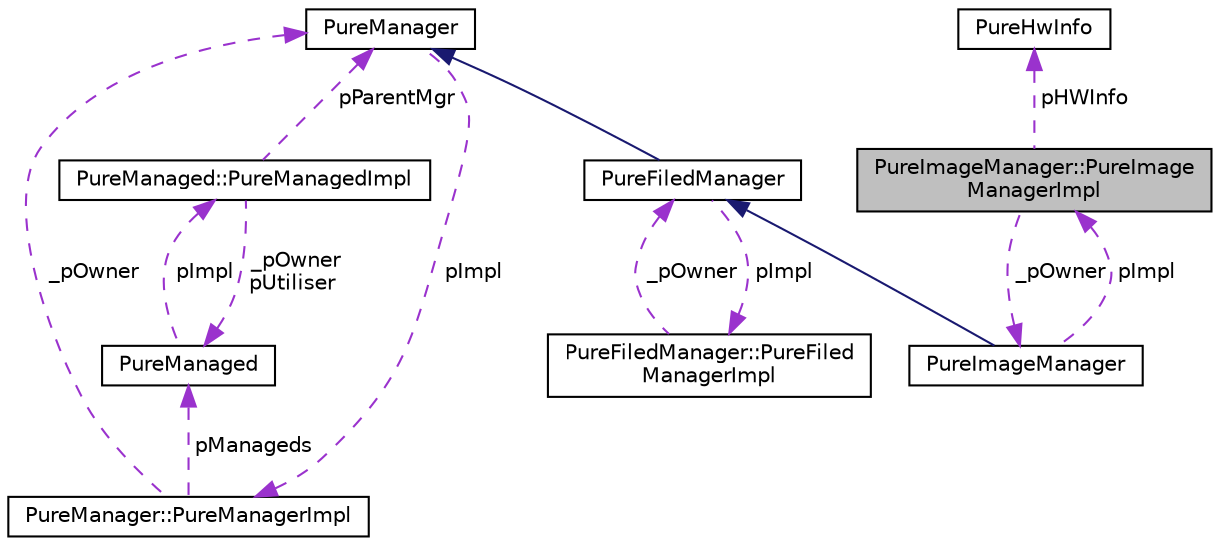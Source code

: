 digraph "PureImageManager::PureImageManagerImpl"
{
 // LATEX_PDF_SIZE
  edge [fontname="Helvetica",fontsize="10",labelfontname="Helvetica",labelfontsize="10"];
  node [fontname="Helvetica",fontsize="10",shape=record];
  Node1 [label="PureImageManager::PureImage\lManagerImpl",height=0.2,width=0.4,color="black", fillcolor="grey75", style="filled", fontcolor="black",tooltip=" "];
  Node2 -> Node1 [dir="back",color="darkorchid3",fontsize="10",style="dashed",label=" pHWInfo" ,fontname="Helvetica"];
  Node2 [label="PureHwInfo",height=0.2,width=0.4,color="black", fillcolor="white", style="filled",URL="$class_pure_hw_info.html",tooltip="Pure hardware information class."];
  Node3 -> Node1 [dir="back",color="darkorchid3",fontsize="10",style="dashed",label=" _pOwner" ,fontname="Helvetica"];
  Node3 [label="PureImageManager",height=0.2,width=0.4,color="black", fillcolor="white", style="filled",URL="$class_pure_image_manager.html",tooltip="Image manager class."];
  Node4 -> Node3 [dir="back",color="midnightblue",fontsize="10",style="solid",fontname="Helvetica"];
  Node4 [label="PureFiledManager",height=0.2,width=0.4,color="black", fillcolor="white", style="filled",URL="$class_pure_filed_manager.html",tooltip="Manager loading from / saving to a file."];
  Node5 -> Node4 [dir="back",color="midnightblue",fontsize="10",style="solid",fontname="Helvetica"];
  Node5 [label="PureManager",height=0.2,width=0.4,color="black", fillcolor="white", style="filled",URL="$class_pure_manager.html",tooltip="Ancestor class for manager classes."];
  Node6 -> Node5 [dir="back",color="darkorchid3",fontsize="10",style="dashed",label=" pImpl" ,fontname="Helvetica"];
  Node6 [label="PureManager::PureManagerImpl",height=0.2,width=0.4,color="black", fillcolor="white", style="filled",URL="$class_pure_manager_1_1_pure_manager_impl.html",tooltip=" "];
  Node5 -> Node6 [dir="back",color="darkorchid3",fontsize="10",style="dashed",label=" _pOwner" ,fontname="Helvetica"];
  Node7 -> Node6 [dir="back",color="darkorchid3",fontsize="10",style="dashed",label=" pManageds" ,fontname="Helvetica"];
  Node7 [label="PureManaged",height=0.2,width=0.4,color="black", fillcolor="white", style="filled",URL="$class_pure_managed.html",tooltip="Ancestor class for managed classes."];
  Node8 -> Node7 [dir="back",color="darkorchid3",fontsize="10",style="dashed",label=" pImpl" ,fontname="Helvetica"];
  Node8 [label="PureManaged::PureManagedImpl",height=0.2,width=0.4,color="black", fillcolor="white", style="filled",URL="$class_pure_managed_1_1_pure_managed_impl.html",tooltip=" "];
  Node7 -> Node8 [dir="back",color="darkorchid3",fontsize="10",style="dashed",label=" _pOwner\npUtiliser" ,fontname="Helvetica"];
  Node5 -> Node8 [dir="back",color="darkorchid3",fontsize="10",style="dashed",label=" pParentMgr" ,fontname="Helvetica"];
  Node9 -> Node4 [dir="back",color="darkorchid3",fontsize="10",style="dashed",label=" pImpl" ,fontname="Helvetica"];
  Node9 [label="PureFiledManager::PureFiled\lManagerImpl",height=0.2,width=0.4,color="black", fillcolor="white", style="filled",URL="$class_pure_filed_manager_1_1_pure_filed_manager_impl.html",tooltip=" "];
  Node4 -> Node9 [dir="back",color="darkorchid3",fontsize="10",style="dashed",label=" _pOwner" ,fontname="Helvetica"];
  Node1 -> Node3 [dir="back",color="darkorchid3",fontsize="10",style="dashed",label=" pImpl" ,fontname="Helvetica"];
}
